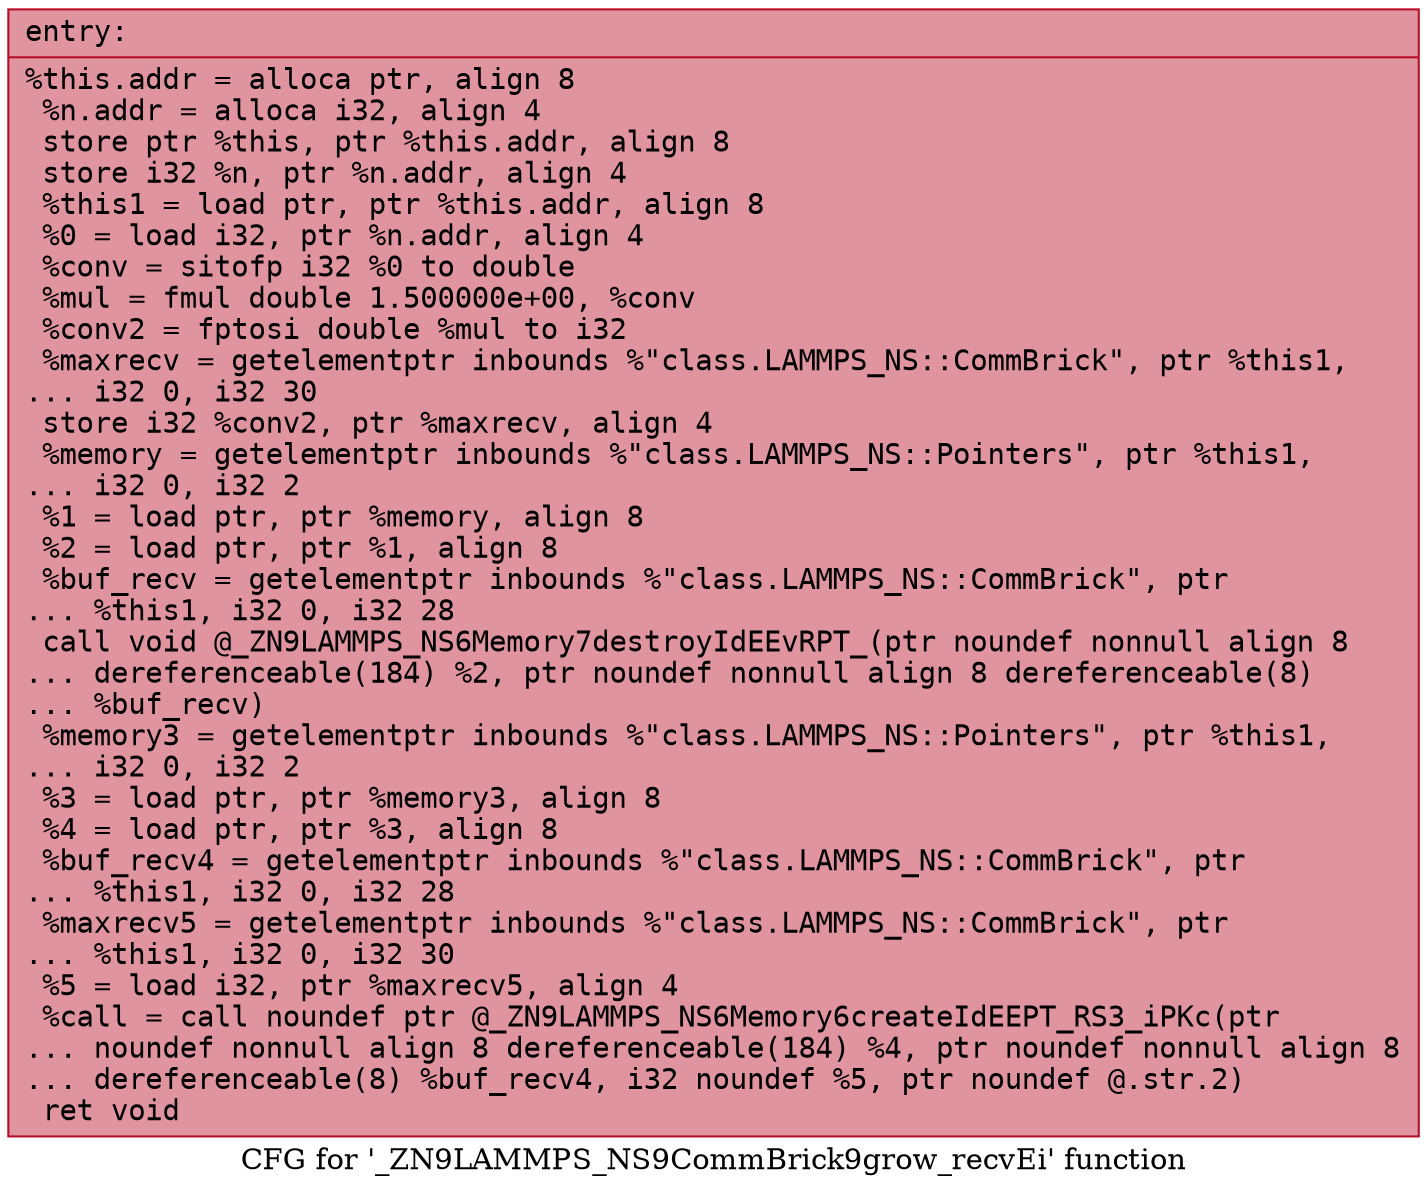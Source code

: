 digraph "CFG for '_ZN9LAMMPS_NS9CommBrick9grow_recvEi' function" {
	label="CFG for '_ZN9LAMMPS_NS9CommBrick9grow_recvEi' function";

	Node0x561fb30ba0b0 [shape=record,color="#b70d28ff", style=filled, fillcolor="#b70d2870" fontname="Courier",label="{entry:\l|  %this.addr = alloca ptr, align 8\l  %n.addr = alloca i32, align 4\l  store ptr %this, ptr %this.addr, align 8\l  store i32 %n, ptr %n.addr, align 4\l  %this1 = load ptr, ptr %this.addr, align 8\l  %0 = load i32, ptr %n.addr, align 4\l  %conv = sitofp i32 %0 to double\l  %mul = fmul double 1.500000e+00, %conv\l  %conv2 = fptosi double %mul to i32\l  %maxrecv = getelementptr inbounds %\"class.LAMMPS_NS::CommBrick\", ptr %this1,\l... i32 0, i32 30\l  store i32 %conv2, ptr %maxrecv, align 4\l  %memory = getelementptr inbounds %\"class.LAMMPS_NS::Pointers\", ptr %this1,\l... i32 0, i32 2\l  %1 = load ptr, ptr %memory, align 8\l  %2 = load ptr, ptr %1, align 8\l  %buf_recv = getelementptr inbounds %\"class.LAMMPS_NS::CommBrick\", ptr\l... %this1, i32 0, i32 28\l  call void @_ZN9LAMMPS_NS6Memory7destroyIdEEvRPT_(ptr noundef nonnull align 8\l... dereferenceable(184) %2, ptr noundef nonnull align 8 dereferenceable(8)\l... %buf_recv)\l  %memory3 = getelementptr inbounds %\"class.LAMMPS_NS::Pointers\", ptr %this1,\l... i32 0, i32 2\l  %3 = load ptr, ptr %memory3, align 8\l  %4 = load ptr, ptr %3, align 8\l  %buf_recv4 = getelementptr inbounds %\"class.LAMMPS_NS::CommBrick\", ptr\l... %this1, i32 0, i32 28\l  %maxrecv5 = getelementptr inbounds %\"class.LAMMPS_NS::CommBrick\", ptr\l... %this1, i32 0, i32 30\l  %5 = load i32, ptr %maxrecv5, align 4\l  %call = call noundef ptr @_ZN9LAMMPS_NS6Memory6createIdEEPT_RS3_iPKc(ptr\l... noundef nonnull align 8 dereferenceable(184) %4, ptr noundef nonnull align 8\l... dereferenceable(8) %buf_recv4, i32 noundef %5, ptr noundef @.str.2)\l  ret void\l}"];
}
